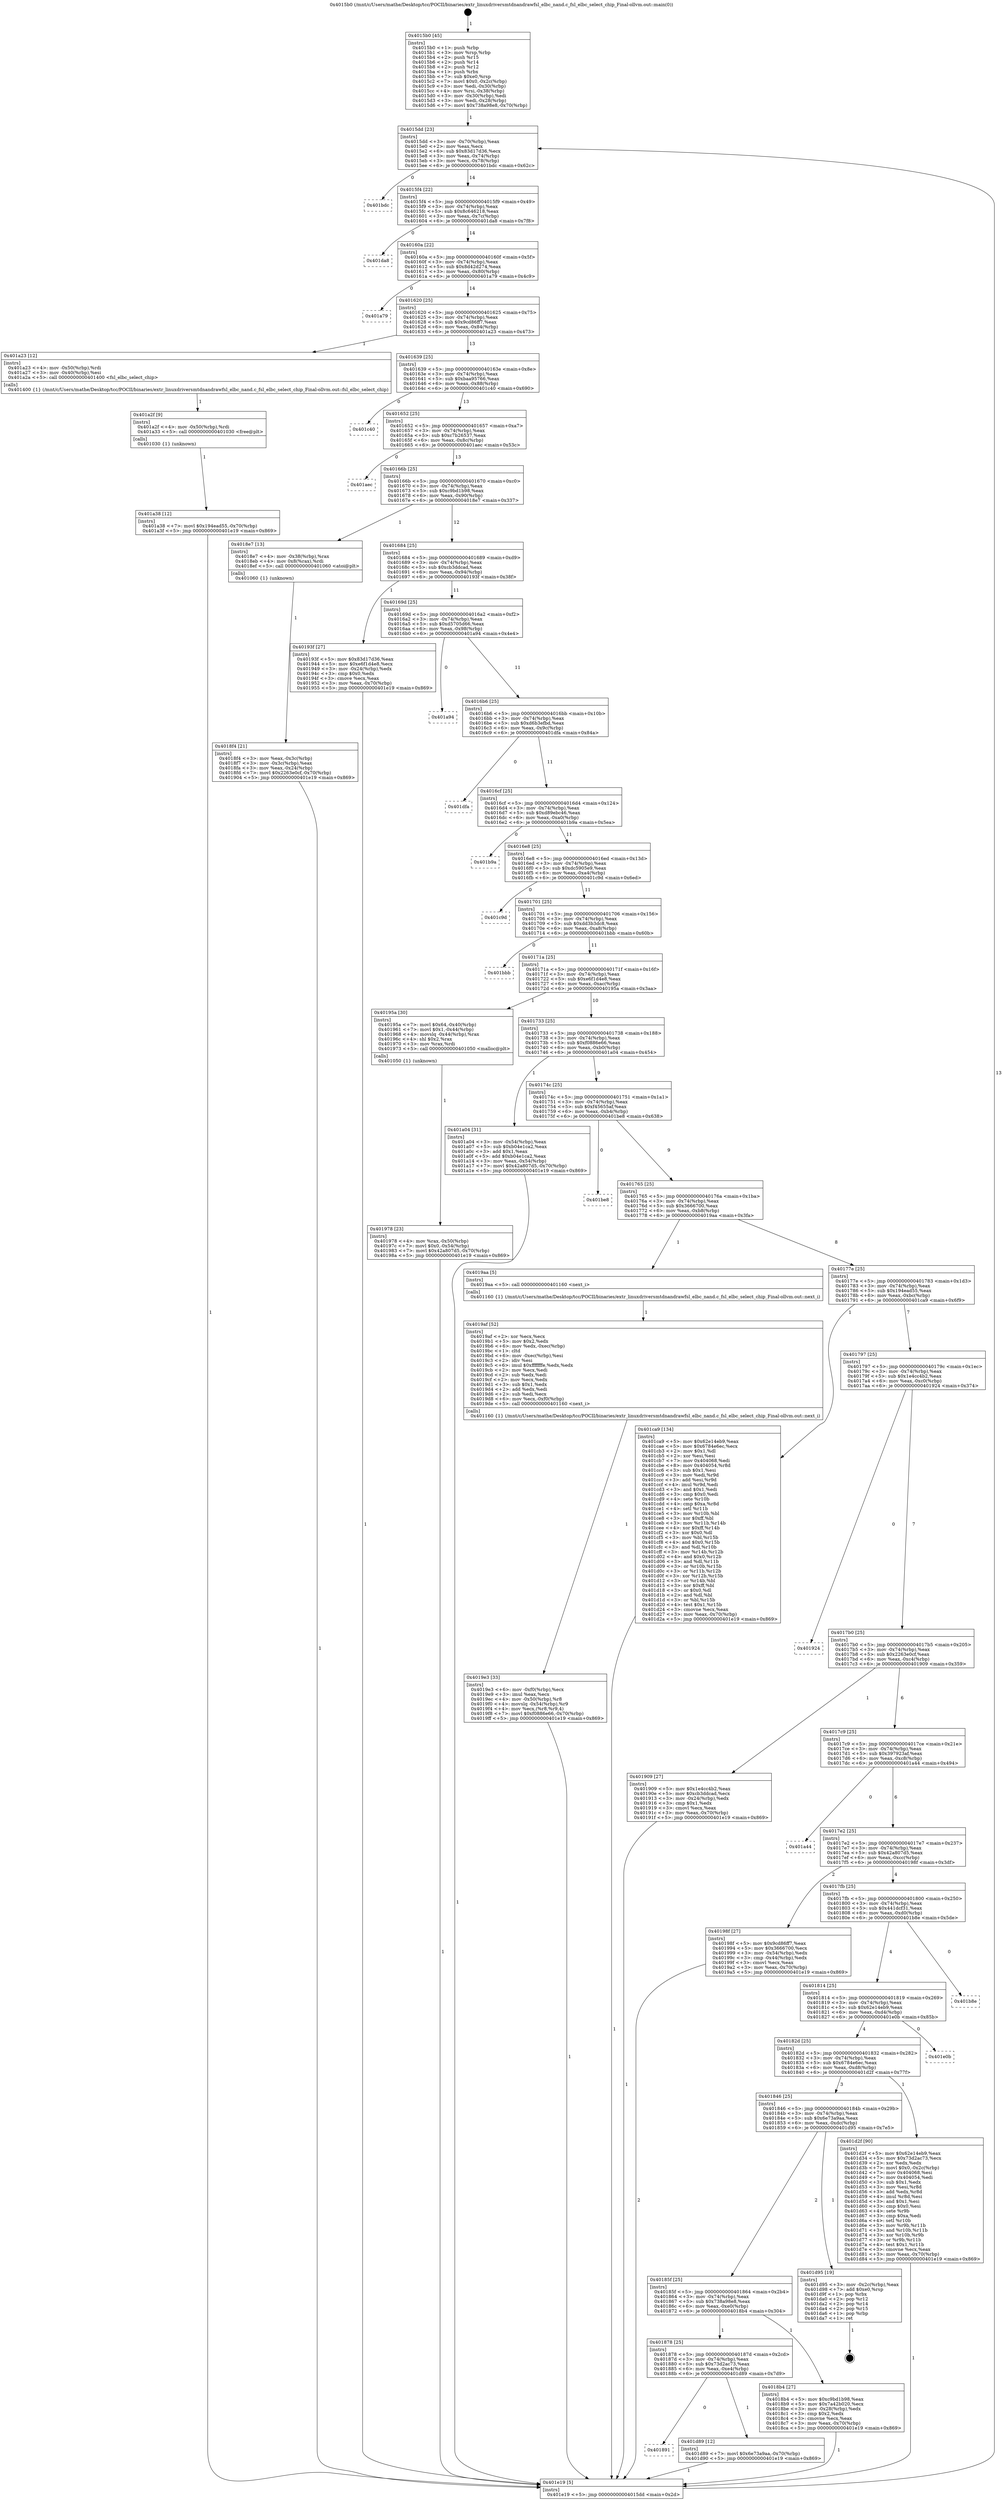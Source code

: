 digraph "0x4015b0" {
  label = "0x4015b0 (/mnt/c/Users/mathe/Desktop/tcc/POCII/binaries/extr_linuxdriversmtdnandrawfsl_elbc_nand.c_fsl_elbc_select_chip_Final-ollvm.out::main(0))"
  labelloc = "t"
  node[shape=record]

  Entry [label="",width=0.3,height=0.3,shape=circle,fillcolor=black,style=filled]
  "0x4015dd" [label="{
     0x4015dd [23]\l
     | [instrs]\l
     &nbsp;&nbsp;0x4015dd \<+3\>: mov -0x70(%rbp),%eax\l
     &nbsp;&nbsp;0x4015e0 \<+2\>: mov %eax,%ecx\l
     &nbsp;&nbsp;0x4015e2 \<+6\>: sub $0x83d17d36,%ecx\l
     &nbsp;&nbsp;0x4015e8 \<+3\>: mov %eax,-0x74(%rbp)\l
     &nbsp;&nbsp;0x4015eb \<+3\>: mov %ecx,-0x78(%rbp)\l
     &nbsp;&nbsp;0x4015ee \<+6\>: je 0000000000401bdc \<main+0x62c\>\l
  }"]
  "0x401bdc" [label="{
     0x401bdc\l
  }", style=dashed]
  "0x4015f4" [label="{
     0x4015f4 [22]\l
     | [instrs]\l
     &nbsp;&nbsp;0x4015f4 \<+5\>: jmp 00000000004015f9 \<main+0x49\>\l
     &nbsp;&nbsp;0x4015f9 \<+3\>: mov -0x74(%rbp),%eax\l
     &nbsp;&nbsp;0x4015fc \<+5\>: sub $0x8c646218,%eax\l
     &nbsp;&nbsp;0x401601 \<+3\>: mov %eax,-0x7c(%rbp)\l
     &nbsp;&nbsp;0x401604 \<+6\>: je 0000000000401da8 \<main+0x7f8\>\l
  }"]
  Exit [label="",width=0.3,height=0.3,shape=circle,fillcolor=black,style=filled,peripheries=2]
  "0x401da8" [label="{
     0x401da8\l
  }", style=dashed]
  "0x40160a" [label="{
     0x40160a [22]\l
     | [instrs]\l
     &nbsp;&nbsp;0x40160a \<+5\>: jmp 000000000040160f \<main+0x5f\>\l
     &nbsp;&nbsp;0x40160f \<+3\>: mov -0x74(%rbp),%eax\l
     &nbsp;&nbsp;0x401612 \<+5\>: sub $0x8d42d274,%eax\l
     &nbsp;&nbsp;0x401617 \<+3\>: mov %eax,-0x80(%rbp)\l
     &nbsp;&nbsp;0x40161a \<+6\>: je 0000000000401a79 \<main+0x4c9\>\l
  }"]
  "0x401891" [label="{
     0x401891\l
  }", style=dashed]
  "0x401a79" [label="{
     0x401a79\l
  }", style=dashed]
  "0x401620" [label="{
     0x401620 [25]\l
     | [instrs]\l
     &nbsp;&nbsp;0x401620 \<+5\>: jmp 0000000000401625 \<main+0x75\>\l
     &nbsp;&nbsp;0x401625 \<+3\>: mov -0x74(%rbp),%eax\l
     &nbsp;&nbsp;0x401628 \<+5\>: sub $0x9cd86ff7,%eax\l
     &nbsp;&nbsp;0x40162d \<+6\>: mov %eax,-0x84(%rbp)\l
     &nbsp;&nbsp;0x401633 \<+6\>: je 0000000000401a23 \<main+0x473\>\l
  }"]
  "0x401d89" [label="{
     0x401d89 [12]\l
     | [instrs]\l
     &nbsp;&nbsp;0x401d89 \<+7\>: movl $0x6e73a9aa,-0x70(%rbp)\l
     &nbsp;&nbsp;0x401d90 \<+5\>: jmp 0000000000401e19 \<main+0x869\>\l
  }"]
  "0x401a23" [label="{
     0x401a23 [12]\l
     | [instrs]\l
     &nbsp;&nbsp;0x401a23 \<+4\>: mov -0x50(%rbp),%rdi\l
     &nbsp;&nbsp;0x401a27 \<+3\>: mov -0x40(%rbp),%esi\l
     &nbsp;&nbsp;0x401a2a \<+5\>: call 0000000000401400 \<fsl_elbc_select_chip\>\l
     | [calls]\l
     &nbsp;&nbsp;0x401400 \{1\} (/mnt/c/Users/mathe/Desktop/tcc/POCII/binaries/extr_linuxdriversmtdnandrawfsl_elbc_nand.c_fsl_elbc_select_chip_Final-ollvm.out::fsl_elbc_select_chip)\l
  }"]
  "0x401639" [label="{
     0x401639 [25]\l
     | [instrs]\l
     &nbsp;&nbsp;0x401639 \<+5\>: jmp 000000000040163e \<main+0x8e\>\l
     &nbsp;&nbsp;0x40163e \<+3\>: mov -0x74(%rbp),%eax\l
     &nbsp;&nbsp;0x401641 \<+5\>: sub $0xbaa95766,%eax\l
     &nbsp;&nbsp;0x401646 \<+6\>: mov %eax,-0x88(%rbp)\l
     &nbsp;&nbsp;0x40164c \<+6\>: je 0000000000401c40 \<main+0x690\>\l
  }"]
  "0x401a38" [label="{
     0x401a38 [12]\l
     | [instrs]\l
     &nbsp;&nbsp;0x401a38 \<+7\>: movl $0x194ead55,-0x70(%rbp)\l
     &nbsp;&nbsp;0x401a3f \<+5\>: jmp 0000000000401e19 \<main+0x869\>\l
  }"]
  "0x401c40" [label="{
     0x401c40\l
  }", style=dashed]
  "0x401652" [label="{
     0x401652 [25]\l
     | [instrs]\l
     &nbsp;&nbsp;0x401652 \<+5\>: jmp 0000000000401657 \<main+0xa7\>\l
     &nbsp;&nbsp;0x401657 \<+3\>: mov -0x74(%rbp),%eax\l
     &nbsp;&nbsp;0x40165a \<+5\>: sub $0xc7b26537,%eax\l
     &nbsp;&nbsp;0x40165f \<+6\>: mov %eax,-0x8c(%rbp)\l
     &nbsp;&nbsp;0x401665 \<+6\>: je 0000000000401aec \<main+0x53c\>\l
  }"]
  "0x401a2f" [label="{
     0x401a2f [9]\l
     | [instrs]\l
     &nbsp;&nbsp;0x401a2f \<+4\>: mov -0x50(%rbp),%rdi\l
     &nbsp;&nbsp;0x401a33 \<+5\>: call 0000000000401030 \<free@plt\>\l
     | [calls]\l
     &nbsp;&nbsp;0x401030 \{1\} (unknown)\l
  }"]
  "0x401aec" [label="{
     0x401aec\l
  }", style=dashed]
  "0x40166b" [label="{
     0x40166b [25]\l
     | [instrs]\l
     &nbsp;&nbsp;0x40166b \<+5\>: jmp 0000000000401670 \<main+0xc0\>\l
     &nbsp;&nbsp;0x401670 \<+3\>: mov -0x74(%rbp),%eax\l
     &nbsp;&nbsp;0x401673 \<+5\>: sub $0xc9bd1b98,%eax\l
     &nbsp;&nbsp;0x401678 \<+6\>: mov %eax,-0x90(%rbp)\l
     &nbsp;&nbsp;0x40167e \<+6\>: je 00000000004018e7 \<main+0x337\>\l
  }"]
  "0x4019e3" [label="{
     0x4019e3 [33]\l
     | [instrs]\l
     &nbsp;&nbsp;0x4019e3 \<+6\>: mov -0xf0(%rbp),%ecx\l
     &nbsp;&nbsp;0x4019e9 \<+3\>: imul %eax,%ecx\l
     &nbsp;&nbsp;0x4019ec \<+4\>: mov -0x50(%rbp),%r8\l
     &nbsp;&nbsp;0x4019f0 \<+4\>: movslq -0x54(%rbp),%r9\l
     &nbsp;&nbsp;0x4019f4 \<+4\>: mov %ecx,(%r8,%r9,4)\l
     &nbsp;&nbsp;0x4019f8 \<+7\>: movl $0xf0886e66,-0x70(%rbp)\l
     &nbsp;&nbsp;0x4019ff \<+5\>: jmp 0000000000401e19 \<main+0x869\>\l
  }"]
  "0x4018e7" [label="{
     0x4018e7 [13]\l
     | [instrs]\l
     &nbsp;&nbsp;0x4018e7 \<+4\>: mov -0x38(%rbp),%rax\l
     &nbsp;&nbsp;0x4018eb \<+4\>: mov 0x8(%rax),%rdi\l
     &nbsp;&nbsp;0x4018ef \<+5\>: call 0000000000401060 \<atoi@plt\>\l
     | [calls]\l
     &nbsp;&nbsp;0x401060 \{1\} (unknown)\l
  }"]
  "0x401684" [label="{
     0x401684 [25]\l
     | [instrs]\l
     &nbsp;&nbsp;0x401684 \<+5\>: jmp 0000000000401689 \<main+0xd9\>\l
     &nbsp;&nbsp;0x401689 \<+3\>: mov -0x74(%rbp),%eax\l
     &nbsp;&nbsp;0x40168c \<+5\>: sub $0xcb3ddcad,%eax\l
     &nbsp;&nbsp;0x401691 \<+6\>: mov %eax,-0x94(%rbp)\l
     &nbsp;&nbsp;0x401697 \<+6\>: je 000000000040193f \<main+0x38f\>\l
  }"]
  "0x4019af" [label="{
     0x4019af [52]\l
     | [instrs]\l
     &nbsp;&nbsp;0x4019af \<+2\>: xor %ecx,%ecx\l
     &nbsp;&nbsp;0x4019b1 \<+5\>: mov $0x2,%edx\l
     &nbsp;&nbsp;0x4019b6 \<+6\>: mov %edx,-0xec(%rbp)\l
     &nbsp;&nbsp;0x4019bc \<+1\>: cltd\l
     &nbsp;&nbsp;0x4019bd \<+6\>: mov -0xec(%rbp),%esi\l
     &nbsp;&nbsp;0x4019c3 \<+2\>: idiv %esi\l
     &nbsp;&nbsp;0x4019c5 \<+6\>: imul $0xfffffffe,%edx,%edx\l
     &nbsp;&nbsp;0x4019cb \<+2\>: mov %ecx,%edi\l
     &nbsp;&nbsp;0x4019cd \<+2\>: sub %edx,%edi\l
     &nbsp;&nbsp;0x4019cf \<+2\>: mov %ecx,%edx\l
     &nbsp;&nbsp;0x4019d1 \<+3\>: sub $0x1,%edx\l
     &nbsp;&nbsp;0x4019d4 \<+2\>: add %edx,%edi\l
     &nbsp;&nbsp;0x4019d6 \<+2\>: sub %edi,%ecx\l
     &nbsp;&nbsp;0x4019d8 \<+6\>: mov %ecx,-0xf0(%rbp)\l
     &nbsp;&nbsp;0x4019de \<+5\>: call 0000000000401160 \<next_i\>\l
     | [calls]\l
     &nbsp;&nbsp;0x401160 \{1\} (/mnt/c/Users/mathe/Desktop/tcc/POCII/binaries/extr_linuxdriversmtdnandrawfsl_elbc_nand.c_fsl_elbc_select_chip_Final-ollvm.out::next_i)\l
  }"]
  "0x40193f" [label="{
     0x40193f [27]\l
     | [instrs]\l
     &nbsp;&nbsp;0x40193f \<+5\>: mov $0x83d17d36,%eax\l
     &nbsp;&nbsp;0x401944 \<+5\>: mov $0xe6f1d4e8,%ecx\l
     &nbsp;&nbsp;0x401949 \<+3\>: mov -0x24(%rbp),%edx\l
     &nbsp;&nbsp;0x40194c \<+3\>: cmp $0x0,%edx\l
     &nbsp;&nbsp;0x40194f \<+3\>: cmove %ecx,%eax\l
     &nbsp;&nbsp;0x401952 \<+3\>: mov %eax,-0x70(%rbp)\l
     &nbsp;&nbsp;0x401955 \<+5\>: jmp 0000000000401e19 \<main+0x869\>\l
  }"]
  "0x40169d" [label="{
     0x40169d [25]\l
     | [instrs]\l
     &nbsp;&nbsp;0x40169d \<+5\>: jmp 00000000004016a2 \<main+0xf2\>\l
     &nbsp;&nbsp;0x4016a2 \<+3\>: mov -0x74(%rbp),%eax\l
     &nbsp;&nbsp;0x4016a5 \<+5\>: sub $0xd5705d66,%eax\l
     &nbsp;&nbsp;0x4016aa \<+6\>: mov %eax,-0x98(%rbp)\l
     &nbsp;&nbsp;0x4016b0 \<+6\>: je 0000000000401a94 \<main+0x4e4\>\l
  }"]
  "0x401978" [label="{
     0x401978 [23]\l
     | [instrs]\l
     &nbsp;&nbsp;0x401978 \<+4\>: mov %rax,-0x50(%rbp)\l
     &nbsp;&nbsp;0x40197c \<+7\>: movl $0x0,-0x54(%rbp)\l
     &nbsp;&nbsp;0x401983 \<+7\>: movl $0x42a807d5,-0x70(%rbp)\l
     &nbsp;&nbsp;0x40198a \<+5\>: jmp 0000000000401e19 \<main+0x869\>\l
  }"]
  "0x401a94" [label="{
     0x401a94\l
  }", style=dashed]
  "0x4016b6" [label="{
     0x4016b6 [25]\l
     | [instrs]\l
     &nbsp;&nbsp;0x4016b6 \<+5\>: jmp 00000000004016bb \<main+0x10b\>\l
     &nbsp;&nbsp;0x4016bb \<+3\>: mov -0x74(%rbp),%eax\l
     &nbsp;&nbsp;0x4016be \<+5\>: sub $0xd6b3efbd,%eax\l
     &nbsp;&nbsp;0x4016c3 \<+6\>: mov %eax,-0x9c(%rbp)\l
     &nbsp;&nbsp;0x4016c9 \<+6\>: je 0000000000401dfa \<main+0x84a\>\l
  }"]
  "0x4018f4" [label="{
     0x4018f4 [21]\l
     | [instrs]\l
     &nbsp;&nbsp;0x4018f4 \<+3\>: mov %eax,-0x3c(%rbp)\l
     &nbsp;&nbsp;0x4018f7 \<+3\>: mov -0x3c(%rbp),%eax\l
     &nbsp;&nbsp;0x4018fa \<+3\>: mov %eax,-0x24(%rbp)\l
     &nbsp;&nbsp;0x4018fd \<+7\>: movl $0x2263e0cf,-0x70(%rbp)\l
     &nbsp;&nbsp;0x401904 \<+5\>: jmp 0000000000401e19 \<main+0x869\>\l
  }"]
  "0x401dfa" [label="{
     0x401dfa\l
  }", style=dashed]
  "0x4016cf" [label="{
     0x4016cf [25]\l
     | [instrs]\l
     &nbsp;&nbsp;0x4016cf \<+5\>: jmp 00000000004016d4 \<main+0x124\>\l
     &nbsp;&nbsp;0x4016d4 \<+3\>: mov -0x74(%rbp),%eax\l
     &nbsp;&nbsp;0x4016d7 \<+5\>: sub $0xd89ebc46,%eax\l
     &nbsp;&nbsp;0x4016dc \<+6\>: mov %eax,-0xa0(%rbp)\l
     &nbsp;&nbsp;0x4016e2 \<+6\>: je 0000000000401b9a \<main+0x5ea\>\l
  }"]
  "0x4015b0" [label="{
     0x4015b0 [45]\l
     | [instrs]\l
     &nbsp;&nbsp;0x4015b0 \<+1\>: push %rbp\l
     &nbsp;&nbsp;0x4015b1 \<+3\>: mov %rsp,%rbp\l
     &nbsp;&nbsp;0x4015b4 \<+2\>: push %r15\l
     &nbsp;&nbsp;0x4015b6 \<+2\>: push %r14\l
     &nbsp;&nbsp;0x4015b8 \<+2\>: push %r12\l
     &nbsp;&nbsp;0x4015ba \<+1\>: push %rbx\l
     &nbsp;&nbsp;0x4015bb \<+7\>: sub $0xe0,%rsp\l
     &nbsp;&nbsp;0x4015c2 \<+7\>: movl $0x0,-0x2c(%rbp)\l
     &nbsp;&nbsp;0x4015c9 \<+3\>: mov %edi,-0x30(%rbp)\l
     &nbsp;&nbsp;0x4015cc \<+4\>: mov %rsi,-0x38(%rbp)\l
     &nbsp;&nbsp;0x4015d0 \<+3\>: mov -0x30(%rbp),%edi\l
     &nbsp;&nbsp;0x4015d3 \<+3\>: mov %edi,-0x28(%rbp)\l
     &nbsp;&nbsp;0x4015d6 \<+7\>: movl $0x738a98e8,-0x70(%rbp)\l
  }"]
  "0x401b9a" [label="{
     0x401b9a\l
  }", style=dashed]
  "0x4016e8" [label="{
     0x4016e8 [25]\l
     | [instrs]\l
     &nbsp;&nbsp;0x4016e8 \<+5\>: jmp 00000000004016ed \<main+0x13d\>\l
     &nbsp;&nbsp;0x4016ed \<+3\>: mov -0x74(%rbp),%eax\l
     &nbsp;&nbsp;0x4016f0 \<+5\>: sub $0xdc5905e9,%eax\l
     &nbsp;&nbsp;0x4016f5 \<+6\>: mov %eax,-0xa4(%rbp)\l
     &nbsp;&nbsp;0x4016fb \<+6\>: je 0000000000401c9d \<main+0x6ed\>\l
  }"]
  "0x401e19" [label="{
     0x401e19 [5]\l
     | [instrs]\l
     &nbsp;&nbsp;0x401e19 \<+5\>: jmp 00000000004015dd \<main+0x2d\>\l
  }"]
  "0x401c9d" [label="{
     0x401c9d\l
  }", style=dashed]
  "0x401701" [label="{
     0x401701 [25]\l
     | [instrs]\l
     &nbsp;&nbsp;0x401701 \<+5\>: jmp 0000000000401706 \<main+0x156\>\l
     &nbsp;&nbsp;0x401706 \<+3\>: mov -0x74(%rbp),%eax\l
     &nbsp;&nbsp;0x401709 \<+5\>: sub $0xdd3b3dc8,%eax\l
     &nbsp;&nbsp;0x40170e \<+6\>: mov %eax,-0xa8(%rbp)\l
     &nbsp;&nbsp;0x401714 \<+6\>: je 0000000000401bbb \<main+0x60b\>\l
  }"]
  "0x401878" [label="{
     0x401878 [25]\l
     | [instrs]\l
     &nbsp;&nbsp;0x401878 \<+5\>: jmp 000000000040187d \<main+0x2cd\>\l
     &nbsp;&nbsp;0x40187d \<+3\>: mov -0x74(%rbp),%eax\l
     &nbsp;&nbsp;0x401880 \<+5\>: sub $0x73d2ac73,%eax\l
     &nbsp;&nbsp;0x401885 \<+6\>: mov %eax,-0xe4(%rbp)\l
     &nbsp;&nbsp;0x40188b \<+6\>: je 0000000000401d89 \<main+0x7d9\>\l
  }"]
  "0x401bbb" [label="{
     0x401bbb\l
  }", style=dashed]
  "0x40171a" [label="{
     0x40171a [25]\l
     | [instrs]\l
     &nbsp;&nbsp;0x40171a \<+5\>: jmp 000000000040171f \<main+0x16f\>\l
     &nbsp;&nbsp;0x40171f \<+3\>: mov -0x74(%rbp),%eax\l
     &nbsp;&nbsp;0x401722 \<+5\>: sub $0xe6f1d4e8,%eax\l
     &nbsp;&nbsp;0x401727 \<+6\>: mov %eax,-0xac(%rbp)\l
     &nbsp;&nbsp;0x40172d \<+6\>: je 000000000040195a \<main+0x3aa\>\l
  }"]
  "0x4018b4" [label="{
     0x4018b4 [27]\l
     | [instrs]\l
     &nbsp;&nbsp;0x4018b4 \<+5\>: mov $0xc9bd1b98,%eax\l
     &nbsp;&nbsp;0x4018b9 \<+5\>: mov $0x7a42b020,%ecx\l
     &nbsp;&nbsp;0x4018be \<+3\>: mov -0x28(%rbp),%edx\l
     &nbsp;&nbsp;0x4018c1 \<+3\>: cmp $0x2,%edx\l
     &nbsp;&nbsp;0x4018c4 \<+3\>: cmovne %ecx,%eax\l
     &nbsp;&nbsp;0x4018c7 \<+3\>: mov %eax,-0x70(%rbp)\l
     &nbsp;&nbsp;0x4018ca \<+5\>: jmp 0000000000401e19 \<main+0x869\>\l
  }"]
  "0x40195a" [label="{
     0x40195a [30]\l
     | [instrs]\l
     &nbsp;&nbsp;0x40195a \<+7\>: movl $0x64,-0x40(%rbp)\l
     &nbsp;&nbsp;0x401961 \<+7\>: movl $0x1,-0x44(%rbp)\l
     &nbsp;&nbsp;0x401968 \<+4\>: movslq -0x44(%rbp),%rax\l
     &nbsp;&nbsp;0x40196c \<+4\>: shl $0x2,%rax\l
     &nbsp;&nbsp;0x401970 \<+3\>: mov %rax,%rdi\l
     &nbsp;&nbsp;0x401973 \<+5\>: call 0000000000401050 \<malloc@plt\>\l
     | [calls]\l
     &nbsp;&nbsp;0x401050 \{1\} (unknown)\l
  }"]
  "0x401733" [label="{
     0x401733 [25]\l
     | [instrs]\l
     &nbsp;&nbsp;0x401733 \<+5\>: jmp 0000000000401738 \<main+0x188\>\l
     &nbsp;&nbsp;0x401738 \<+3\>: mov -0x74(%rbp),%eax\l
     &nbsp;&nbsp;0x40173b \<+5\>: sub $0xf0886e66,%eax\l
     &nbsp;&nbsp;0x401740 \<+6\>: mov %eax,-0xb0(%rbp)\l
     &nbsp;&nbsp;0x401746 \<+6\>: je 0000000000401a04 \<main+0x454\>\l
  }"]
  "0x40185f" [label="{
     0x40185f [25]\l
     | [instrs]\l
     &nbsp;&nbsp;0x40185f \<+5\>: jmp 0000000000401864 \<main+0x2b4\>\l
     &nbsp;&nbsp;0x401864 \<+3\>: mov -0x74(%rbp),%eax\l
     &nbsp;&nbsp;0x401867 \<+5\>: sub $0x738a98e8,%eax\l
     &nbsp;&nbsp;0x40186c \<+6\>: mov %eax,-0xe0(%rbp)\l
     &nbsp;&nbsp;0x401872 \<+6\>: je 00000000004018b4 \<main+0x304\>\l
  }"]
  "0x401a04" [label="{
     0x401a04 [31]\l
     | [instrs]\l
     &nbsp;&nbsp;0x401a04 \<+3\>: mov -0x54(%rbp),%eax\l
     &nbsp;&nbsp;0x401a07 \<+5\>: sub $0xb04e1ca2,%eax\l
     &nbsp;&nbsp;0x401a0c \<+3\>: add $0x1,%eax\l
     &nbsp;&nbsp;0x401a0f \<+5\>: add $0xb04e1ca2,%eax\l
     &nbsp;&nbsp;0x401a14 \<+3\>: mov %eax,-0x54(%rbp)\l
     &nbsp;&nbsp;0x401a17 \<+7\>: movl $0x42a807d5,-0x70(%rbp)\l
     &nbsp;&nbsp;0x401a1e \<+5\>: jmp 0000000000401e19 \<main+0x869\>\l
  }"]
  "0x40174c" [label="{
     0x40174c [25]\l
     | [instrs]\l
     &nbsp;&nbsp;0x40174c \<+5\>: jmp 0000000000401751 \<main+0x1a1\>\l
     &nbsp;&nbsp;0x401751 \<+3\>: mov -0x74(%rbp),%eax\l
     &nbsp;&nbsp;0x401754 \<+5\>: sub $0xf45655af,%eax\l
     &nbsp;&nbsp;0x401759 \<+6\>: mov %eax,-0xb4(%rbp)\l
     &nbsp;&nbsp;0x40175f \<+6\>: je 0000000000401be8 \<main+0x638\>\l
  }"]
  "0x401d95" [label="{
     0x401d95 [19]\l
     | [instrs]\l
     &nbsp;&nbsp;0x401d95 \<+3\>: mov -0x2c(%rbp),%eax\l
     &nbsp;&nbsp;0x401d98 \<+7\>: add $0xe0,%rsp\l
     &nbsp;&nbsp;0x401d9f \<+1\>: pop %rbx\l
     &nbsp;&nbsp;0x401da0 \<+2\>: pop %r12\l
     &nbsp;&nbsp;0x401da2 \<+2\>: pop %r14\l
     &nbsp;&nbsp;0x401da4 \<+2\>: pop %r15\l
     &nbsp;&nbsp;0x401da6 \<+1\>: pop %rbp\l
     &nbsp;&nbsp;0x401da7 \<+1\>: ret\l
  }"]
  "0x401be8" [label="{
     0x401be8\l
  }", style=dashed]
  "0x401765" [label="{
     0x401765 [25]\l
     | [instrs]\l
     &nbsp;&nbsp;0x401765 \<+5\>: jmp 000000000040176a \<main+0x1ba\>\l
     &nbsp;&nbsp;0x40176a \<+3\>: mov -0x74(%rbp),%eax\l
     &nbsp;&nbsp;0x40176d \<+5\>: sub $0x3666700,%eax\l
     &nbsp;&nbsp;0x401772 \<+6\>: mov %eax,-0xb8(%rbp)\l
     &nbsp;&nbsp;0x401778 \<+6\>: je 00000000004019aa \<main+0x3fa\>\l
  }"]
  "0x401846" [label="{
     0x401846 [25]\l
     | [instrs]\l
     &nbsp;&nbsp;0x401846 \<+5\>: jmp 000000000040184b \<main+0x29b\>\l
     &nbsp;&nbsp;0x40184b \<+3\>: mov -0x74(%rbp),%eax\l
     &nbsp;&nbsp;0x40184e \<+5\>: sub $0x6e73a9aa,%eax\l
     &nbsp;&nbsp;0x401853 \<+6\>: mov %eax,-0xdc(%rbp)\l
     &nbsp;&nbsp;0x401859 \<+6\>: je 0000000000401d95 \<main+0x7e5\>\l
  }"]
  "0x4019aa" [label="{
     0x4019aa [5]\l
     | [instrs]\l
     &nbsp;&nbsp;0x4019aa \<+5\>: call 0000000000401160 \<next_i\>\l
     | [calls]\l
     &nbsp;&nbsp;0x401160 \{1\} (/mnt/c/Users/mathe/Desktop/tcc/POCII/binaries/extr_linuxdriversmtdnandrawfsl_elbc_nand.c_fsl_elbc_select_chip_Final-ollvm.out::next_i)\l
  }"]
  "0x40177e" [label="{
     0x40177e [25]\l
     | [instrs]\l
     &nbsp;&nbsp;0x40177e \<+5\>: jmp 0000000000401783 \<main+0x1d3\>\l
     &nbsp;&nbsp;0x401783 \<+3\>: mov -0x74(%rbp),%eax\l
     &nbsp;&nbsp;0x401786 \<+5\>: sub $0x194ead55,%eax\l
     &nbsp;&nbsp;0x40178b \<+6\>: mov %eax,-0xbc(%rbp)\l
     &nbsp;&nbsp;0x401791 \<+6\>: je 0000000000401ca9 \<main+0x6f9\>\l
  }"]
  "0x401d2f" [label="{
     0x401d2f [90]\l
     | [instrs]\l
     &nbsp;&nbsp;0x401d2f \<+5\>: mov $0x62e14eb9,%eax\l
     &nbsp;&nbsp;0x401d34 \<+5\>: mov $0x73d2ac73,%ecx\l
     &nbsp;&nbsp;0x401d39 \<+2\>: xor %edx,%edx\l
     &nbsp;&nbsp;0x401d3b \<+7\>: movl $0x0,-0x2c(%rbp)\l
     &nbsp;&nbsp;0x401d42 \<+7\>: mov 0x404068,%esi\l
     &nbsp;&nbsp;0x401d49 \<+7\>: mov 0x404054,%edi\l
     &nbsp;&nbsp;0x401d50 \<+3\>: sub $0x1,%edx\l
     &nbsp;&nbsp;0x401d53 \<+3\>: mov %esi,%r8d\l
     &nbsp;&nbsp;0x401d56 \<+3\>: add %edx,%r8d\l
     &nbsp;&nbsp;0x401d59 \<+4\>: imul %r8d,%esi\l
     &nbsp;&nbsp;0x401d5d \<+3\>: and $0x1,%esi\l
     &nbsp;&nbsp;0x401d60 \<+3\>: cmp $0x0,%esi\l
     &nbsp;&nbsp;0x401d63 \<+4\>: sete %r9b\l
     &nbsp;&nbsp;0x401d67 \<+3\>: cmp $0xa,%edi\l
     &nbsp;&nbsp;0x401d6a \<+4\>: setl %r10b\l
     &nbsp;&nbsp;0x401d6e \<+3\>: mov %r9b,%r11b\l
     &nbsp;&nbsp;0x401d71 \<+3\>: and %r10b,%r11b\l
     &nbsp;&nbsp;0x401d74 \<+3\>: xor %r10b,%r9b\l
     &nbsp;&nbsp;0x401d77 \<+3\>: or %r9b,%r11b\l
     &nbsp;&nbsp;0x401d7a \<+4\>: test $0x1,%r11b\l
     &nbsp;&nbsp;0x401d7e \<+3\>: cmovne %ecx,%eax\l
     &nbsp;&nbsp;0x401d81 \<+3\>: mov %eax,-0x70(%rbp)\l
     &nbsp;&nbsp;0x401d84 \<+5\>: jmp 0000000000401e19 \<main+0x869\>\l
  }"]
  "0x401ca9" [label="{
     0x401ca9 [134]\l
     | [instrs]\l
     &nbsp;&nbsp;0x401ca9 \<+5\>: mov $0x62e14eb9,%eax\l
     &nbsp;&nbsp;0x401cae \<+5\>: mov $0x6784e6ec,%ecx\l
     &nbsp;&nbsp;0x401cb3 \<+2\>: mov $0x1,%dl\l
     &nbsp;&nbsp;0x401cb5 \<+2\>: xor %esi,%esi\l
     &nbsp;&nbsp;0x401cb7 \<+7\>: mov 0x404068,%edi\l
     &nbsp;&nbsp;0x401cbe \<+8\>: mov 0x404054,%r8d\l
     &nbsp;&nbsp;0x401cc6 \<+3\>: sub $0x1,%esi\l
     &nbsp;&nbsp;0x401cc9 \<+3\>: mov %edi,%r9d\l
     &nbsp;&nbsp;0x401ccc \<+3\>: add %esi,%r9d\l
     &nbsp;&nbsp;0x401ccf \<+4\>: imul %r9d,%edi\l
     &nbsp;&nbsp;0x401cd3 \<+3\>: and $0x1,%edi\l
     &nbsp;&nbsp;0x401cd6 \<+3\>: cmp $0x0,%edi\l
     &nbsp;&nbsp;0x401cd9 \<+4\>: sete %r10b\l
     &nbsp;&nbsp;0x401cdd \<+4\>: cmp $0xa,%r8d\l
     &nbsp;&nbsp;0x401ce1 \<+4\>: setl %r11b\l
     &nbsp;&nbsp;0x401ce5 \<+3\>: mov %r10b,%bl\l
     &nbsp;&nbsp;0x401ce8 \<+3\>: xor $0xff,%bl\l
     &nbsp;&nbsp;0x401ceb \<+3\>: mov %r11b,%r14b\l
     &nbsp;&nbsp;0x401cee \<+4\>: xor $0xff,%r14b\l
     &nbsp;&nbsp;0x401cf2 \<+3\>: xor $0x0,%dl\l
     &nbsp;&nbsp;0x401cf5 \<+3\>: mov %bl,%r15b\l
     &nbsp;&nbsp;0x401cf8 \<+4\>: and $0x0,%r15b\l
     &nbsp;&nbsp;0x401cfc \<+3\>: and %dl,%r10b\l
     &nbsp;&nbsp;0x401cff \<+3\>: mov %r14b,%r12b\l
     &nbsp;&nbsp;0x401d02 \<+4\>: and $0x0,%r12b\l
     &nbsp;&nbsp;0x401d06 \<+3\>: and %dl,%r11b\l
     &nbsp;&nbsp;0x401d09 \<+3\>: or %r10b,%r15b\l
     &nbsp;&nbsp;0x401d0c \<+3\>: or %r11b,%r12b\l
     &nbsp;&nbsp;0x401d0f \<+3\>: xor %r12b,%r15b\l
     &nbsp;&nbsp;0x401d12 \<+3\>: or %r14b,%bl\l
     &nbsp;&nbsp;0x401d15 \<+3\>: xor $0xff,%bl\l
     &nbsp;&nbsp;0x401d18 \<+3\>: or $0x0,%dl\l
     &nbsp;&nbsp;0x401d1b \<+2\>: and %dl,%bl\l
     &nbsp;&nbsp;0x401d1d \<+3\>: or %bl,%r15b\l
     &nbsp;&nbsp;0x401d20 \<+4\>: test $0x1,%r15b\l
     &nbsp;&nbsp;0x401d24 \<+3\>: cmovne %ecx,%eax\l
     &nbsp;&nbsp;0x401d27 \<+3\>: mov %eax,-0x70(%rbp)\l
     &nbsp;&nbsp;0x401d2a \<+5\>: jmp 0000000000401e19 \<main+0x869\>\l
  }"]
  "0x401797" [label="{
     0x401797 [25]\l
     | [instrs]\l
     &nbsp;&nbsp;0x401797 \<+5\>: jmp 000000000040179c \<main+0x1ec\>\l
     &nbsp;&nbsp;0x40179c \<+3\>: mov -0x74(%rbp),%eax\l
     &nbsp;&nbsp;0x40179f \<+5\>: sub $0x1e4cc4b2,%eax\l
     &nbsp;&nbsp;0x4017a4 \<+6\>: mov %eax,-0xc0(%rbp)\l
     &nbsp;&nbsp;0x4017aa \<+6\>: je 0000000000401924 \<main+0x374\>\l
  }"]
  "0x40182d" [label="{
     0x40182d [25]\l
     | [instrs]\l
     &nbsp;&nbsp;0x40182d \<+5\>: jmp 0000000000401832 \<main+0x282\>\l
     &nbsp;&nbsp;0x401832 \<+3\>: mov -0x74(%rbp),%eax\l
     &nbsp;&nbsp;0x401835 \<+5\>: sub $0x6784e6ec,%eax\l
     &nbsp;&nbsp;0x40183a \<+6\>: mov %eax,-0xd8(%rbp)\l
     &nbsp;&nbsp;0x401840 \<+6\>: je 0000000000401d2f \<main+0x77f\>\l
  }"]
  "0x401924" [label="{
     0x401924\l
  }", style=dashed]
  "0x4017b0" [label="{
     0x4017b0 [25]\l
     | [instrs]\l
     &nbsp;&nbsp;0x4017b0 \<+5\>: jmp 00000000004017b5 \<main+0x205\>\l
     &nbsp;&nbsp;0x4017b5 \<+3\>: mov -0x74(%rbp),%eax\l
     &nbsp;&nbsp;0x4017b8 \<+5\>: sub $0x2263e0cf,%eax\l
     &nbsp;&nbsp;0x4017bd \<+6\>: mov %eax,-0xc4(%rbp)\l
     &nbsp;&nbsp;0x4017c3 \<+6\>: je 0000000000401909 \<main+0x359\>\l
  }"]
  "0x401e0b" [label="{
     0x401e0b\l
  }", style=dashed]
  "0x401909" [label="{
     0x401909 [27]\l
     | [instrs]\l
     &nbsp;&nbsp;0x401909 \<+5\>: mov $0x1e4cc4b2,%eax\l
     &nbsp;&nbsp;0x40190e \<+5\>: mov $0xcb3ddcad,%ecx\l
     &nbsp;&nbsp;0x401913 \<+3\>: mov -0x24(%rbp),%edx\l
     &nbsp;&nbsp;0x401916 \<+3\>: cmp $0x1,%edx\l
     &nbsp;&nbsp;0x401919 \<+3\>: cmovl %ecx,%eax\l
     &nbsp;&nbsp;0x40191c \<+3\>: mov %eax,-0x70(%rbp)\l
     &nbsp;&nbsp;0x40191f \<+5\>: jmp 0000000000401e19 \<main+0x869\>\l
  }"]
  "0x4017c9" [label="{
     0x4017c9 [25]\l
     | [instrs]\l
     &nbsp;&nbsp;0x4017c9 \<+5\>: jmp 00000000004017ce \<main+0x21e\>\l
     &nbsp;&nbsp;0x4017ce \<+3\>: mov -0x74(%rbp),%eax\l
     &nbsp;&nbsp;0x4017d1 \<+5\>: sub $0x397923af,%eax\l
     &nbsp;&nbsp;0x4017d6 \<+6\>: mov %eax,-0xc8(%rbp)\l
     &nbsp;&nbsp;0x4017dc \<+6\>: je 0000000000401a44 \<main+0x494\>\l
  }"]
  "0x401814" [label="{
     0x401814 [25]\l
     | [instrs]\l
     &nbsp;&nbsp;0x401814 \<+5\>: jmp 0000000000401819 \<main+0x269\>\l
     &nbsp;&nbsp;0x401819 \<+3\>: mov -0x74(%rbp),%eax\l
     &nbsp;&nbsp;0x40181c \<+5\>: sub $0x62e14eb9,%eax\l
     &nbsp;&nbsp;0x401821 \<+6\>: mov %eax,-0xd4(%rbp)\l
     &nbsp;&nbsp;0x401827 \<+6\>: je 0000000000401e0b \<main+0x85b\>\l
  }"]
  "0x401a44" [label="{
     0x401a44\l
  }", style=dashed]
  "0x4017e2" [label="{
     0x4017e2 [25]\l
     | [instrs]\l
     &nbsp;&nbsp;0x4017e2 \<+5\>: jmp 00000000004017e7 \<main+0x237\>\l
     &nbsp;&nbsp;0x4017e7 \<+3\>: mov -0x74(%rbp),%eax\l
     &nbsp;&nbsp;0x4017ea \<+5\>: sub $0x42a807d5,%eax\l
     &nbsp;&nbsp;0x4017ef \<+6\>: mov %eax,-0xcc(%rbp)\l
     &nbsp;&nbsp;0x4017f5 \<+6\>: je 000000000040198f \<main+0x3df\>\l
  }"]
  "0x401b8e" [label="{
     0x401b8e\l
  }", style=dashed]
  "0x40198f" [label="{
     0x40198f [27]\l
     | [instrs]\l
     &nbsp;&nbsp;0x40198f \<+5\>: mov $0x9cd86ff7,%eax\l
     &nbsp;&nbsp;0x401994 \<+5\>: mov $0x3666700,%ecx\l
     &nbsp;&nbsp;0x401999 \<+3\>: mov -0x54(%rbp),%edx\l
     &nbsp;&nbsp;0x40199c \<+3\>: cmp -0x44(%rbp),%edx\l
     &nbsp;&nbsp;0x40199f \<+3\>: cmovl %ecx,%eax\l
     &nbsp;&nbsp;0x4019a2 \<+3\>: mov %eax,-0x70(%rbp)\l
     &nbsp;&nbsp;0x4019a5 \<+5\>: jmp 0000000000401e19 \<main+0x869\>\l
  }"]
  "0x4017fb" [label="{
     0x4017fb [25]\l
     | [instrs]\l
     &nbsp;&nbsp;0x4017fb \<+5\>: jmp 0000000000401800 \<main+0x250\>\l
     &nbsp;&nbsp;0x401800 \<+3\>: mov -0x74(%rbp),%eax\l
     &nbsp;&nbsp;0x401803 \<+5\>: sub $0x441dcf31,%eax\l
     &nbsp;&nbsp;0x401808 \<+6\>: mov %eax,-0xd0(%rbp)\l
     &nbsp;&nbsp;0x40180e \<+6\>: je 0000000000401b8e \<main+0x5de\>\l
  }"]
  Entry -> "0x4015b0" [label=" 1"]
  "0x4015dd" -> "0x401bdc" [label=" 0"]
  "0x4015dd" -> "0x4015f4" [label=" 14"]
  "0x401d95" -> Exit [label=" 1"]
  "0x4015f4" -> "0x401da8" [label=" 0"]
  "0x4015f4" -> "0x40160a" [label=" 14"]
  "0x401d89" -> "0x401e19" [label=" 1"]
  "0x40160a" -> "0x401a79" [label=" 0"]
  "0x40160a" -> "0x401620" [label=" 14"]
  "0x401878" -> "0x401891" [label=" 0"]
  "0x401620" -> "0x401a23" [label=" 1"]
  "0x401620" -> "0x401639" [label=" 13"]
  "0x401878" -> "0x401d89" [label=" 1"]
  "0x401639" -> "0x401c40" [label=" 0"]
  "0x401639" -> "0x401652" [label=" 13"]
  "0x401d2f" -> "0x401e19" [label=" 1"]
  "0x401652" -> "0x401aec" [label=" 0"]
  "0x401652" -> "0x40166b" [label=" 13"]
  "0x401ca9" -> "0x401e19" [label=" 1"]
  "0x40166b" -> "0x4018e7" [label=" 1"]
  "0x40166b" -> "0x401684" [label=" 12"]
  "0x401a38" -> "0x401e19" [label=" 1"]
  "0x401684" -> "0x40193f" [label=" 1"]
  "0x401684" -> "0x40169d" [label=" 11"]
  "0x401a2f" -> "0x401a38" [label=" 1"]
  "0x40169d" -> "0x401a94" [label=" 0"]
  "0x40169d" -> "0x4016b6" [label=" 11"]
  "0x401a23" -> "0x401a2f" [label=" 1"]
  "0x4016b6" -> "0x401dfa" [label=" 0"]
  "0x4016b6" -> "0x4016cf" [label=" 11"]
  "0x401a04" -> "0x401e19" [label=" 1"]
  "0x4016cf" -> "0x401b9a" [label=" 0"]
  "0x4016cf" -> "0x4016e8" [label=" 11"]
  "0x4019e3" -> "0x401e19" [label=" 1"]
  "0x4016e8" -> "0x401c9d" [label=" 0"]
  "0x4016e8" -> "0x401701" [label=" 11"]
  "0x4019af" -> "0x4019e3" [label=" 1"]
  "0x401701" -> "0x401bbb" [label=" 0"]
  "0x401701" -> "0x40171a" [label=" 11"]
  "0x4019aa" -> "0x4019af" [label=" 1"]
  "0x40171a" -> "0x40195a" [label=" 1"]
  "0x40171a" -> "0x401733" [label=" 10"]
  "0x40198f" -> "0x401e19" [label=" 2"]
  "0x401733" -> "0x401a04" [label=" 1"]
  "0x401733" -> "0x40174c" [label=" 9"]
  "0x40195a" -> "0x401978" [label=" 1"]
  "0x40174c" -> "0x401be8" [label=" 0"]
  "0x40174c" -> "0x401765" [label=" 9"]
  "0x40193f" -> "0x401e19" [label=" 1"]
  "0x401765" -> "0x4019aa" [label=" 1"]
  "0x401765" -> "0x40177e" [label=" 8"]
  "0x4018f4" -> "0x401e19" [label=" 1"]
  "0x40177e" -> "0x401ca9" [label=" 1"]
  "0x40177e" -> "0x401797" [label=" 7"]
  "0x4018e7" -> "0x4018f4" [label=" 1"]
  "0x401797" -> "0x401924" [label=" 0"]
  "0x401797" -> "0x4017b0" [label=" 7"]
  "0x4015b0" -> "0x4015dd" [label=" 1"]
  "0x4017b0" -> "0x401909" [label=" 1"]
  "0x4017b0" -> "0x4017c9" [label=" 6"]
  "0x4018b4" -> "0x401e19" [label=" 1"]
  "0x4017c9" -> "0x401a44" [label=" 0"]
  "0x4017c9" -> "0x4017e2" [label=" 6"]
  "0x40185f" -> "0x4018b4" [label=" 1"]
  "0x4017e2" -> "0x40198f" [label=" 2"]
  "0x4017e2" -> "0x4017fb" [label=" 4"]
  "0x401978" -> "0x401e19" [label=" 1"]
  "0x4017fb" -> "0x401b8e" [label=" 0"]
  "0x4017fb" -> "0x401814" [label=" 4"]
  "0x40185f" -> "0x401878" [label=" 1"]
  "0x401814" -> "0x401e0b" [label=" 0"]
  "0x401814" -> "0x40182d" [label=" 4"]
  "0x401e19" -> "0x4015dd" [label=" 13"]
  "0x40182d" -> "0x401d2f" [label=" 1"]
  "0x40182d" -> "0x401846" [label=" 3"]
  "0x401909" -> "0x401e19" [label=" 1"]
  "0x401846" -> "0x401d95" [label=" 1"]
  "0x401846" -> "0x40185f" [label=" 2"]
}
